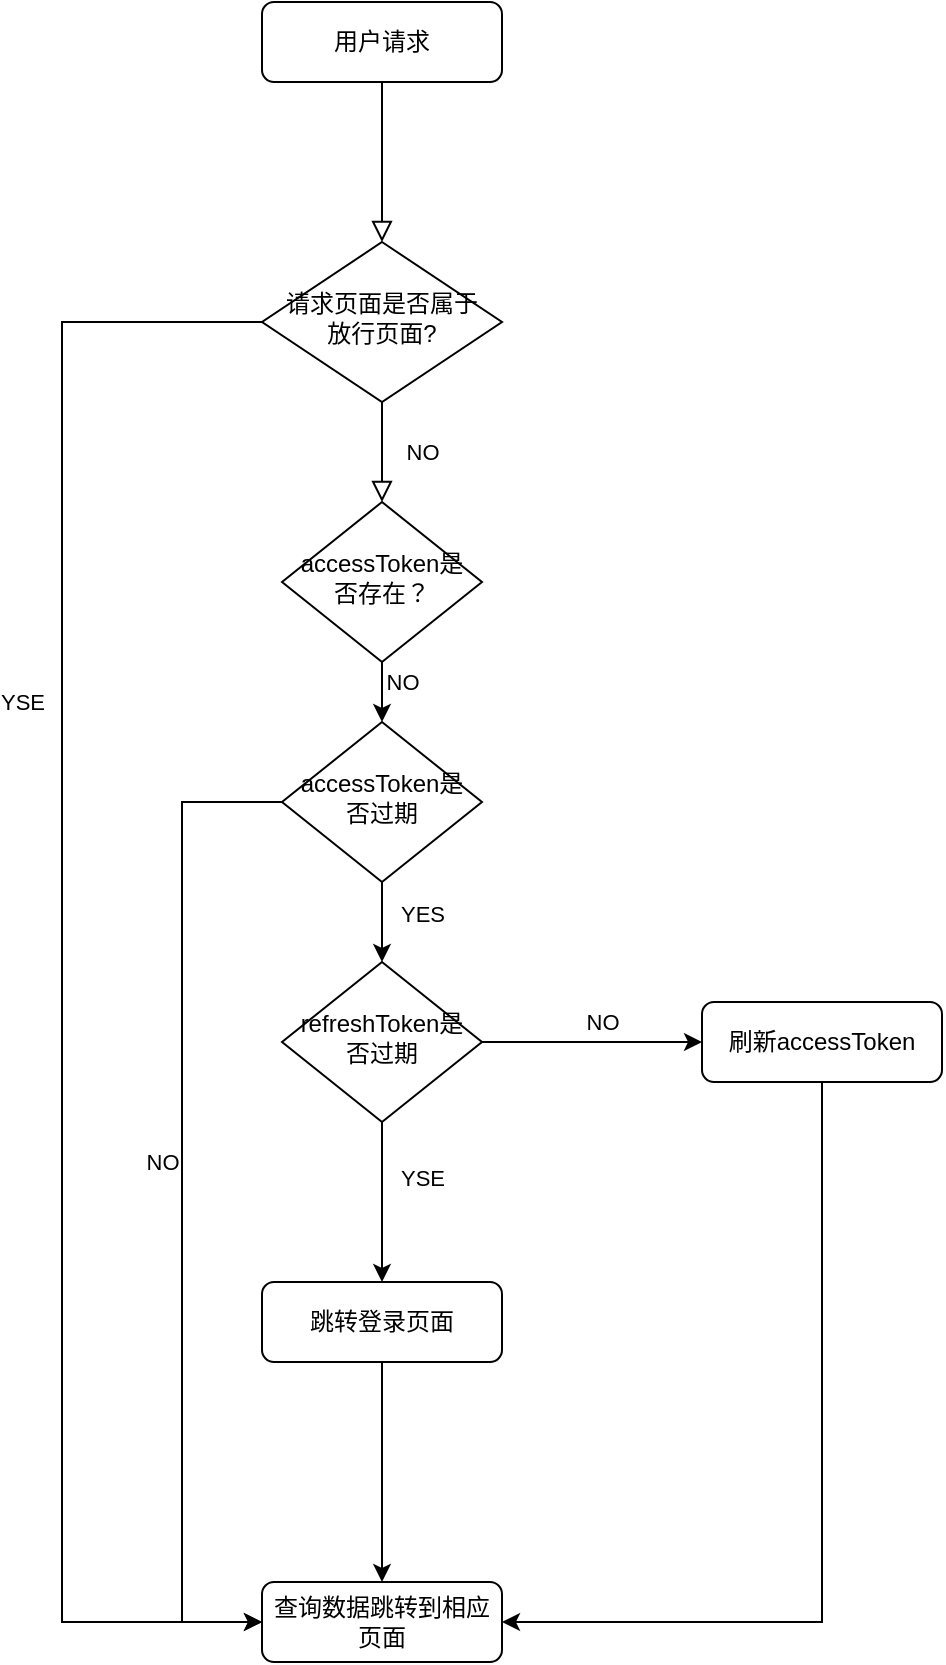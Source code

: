 <mxfile version="22.1.4" type="github">
  <diagram id="C5RBs43oDa-KdzZeNtuy" name="Page-1">
    <mxGraphModel dx="1272" dy="856" grid="1" gridSize="10" guides="1" tooltips="1" connect="1" arrows="1" fold="1" page="1" pageScale="1" pageWidth="827" pageHeight="1169" math="0" shadow="0">
      <root>
        <mxCell id="WIyWlLk6GJQsqaUBKTNV-0" />
        <mxCell id="WIyWlLk6GJQsqaUBKTNV-1" parent="WIyWlLk6GJQsqaUBKTNV-0" />
        <mxCell id="WIyWlLk6GJQsqaUBKTNV-2" value="" style="rounded=0;html=1;jettySize=auto;orthogonalLoop=1;fontSize=11;endArrow=block;endFill=0;endSize=8;strokeWidth=1;shadow=0;labelBackgroundColor=none;edgeStyle=orthogonalEdgeStyle;" parent="WIyWlLk6GJQsqaUBKTNV-1" source="WIyWlLk6GJQsqaUBKTNV-3" target="WIyWlLk6GJQsqaUBKTNV-6" edge="1">
          <mxGeometry relative="1" as="geometry" />
        </mxCell>
        <mxCell id="WIyWlLk6GJQsqaUBKTNV-3" value="用户请求" style="rounded=1;whiteSpace=wrap;html=1;fontSize=12;glass=0;strokeWidth=1;shadow=0;" parent="WIyWlLk6GJQsqaUBKTNV-1" vertex="1">
          <mxGeometry x="290" y="60" width="120" height="40" as="geometry" />
        </mxCell>
        <mxCell id="WIyWlLk6GJQsqaUBKTNV-4" value="NO" style="rounded=0;html=1;jettySize=auto;orthogonalLoop=1;fontSize=11;endArrow=block;endFill=0;endSize=8;strokeWidth=1;shadow=0;labelBackgroundColor=none;edgeStyle=orthogonalEdgeStyle;" parent="WIyWlLk6GJQsqaUBKTNV-1" source="WIyWlLk6GJQsqaUBKTNV-6" target="WIyWlLk6GJQsqaUBKTNV-10" edge="1">
          <mxGeometry y="20" relative="1" as="geometry">
            <mxPoint as="offset" />
          </mxGeometry>
        </mxCell>
        <mxCell id="wt1uEnlRrp8p04oaJtMX-10" style="edgeStyle=orthogonalEdgeStyle;rounded=0;orthogonalLoop=1;jettySize=auto;html=1;entryX=0;entryY=0.5;entryDx=0;entryDy=0;" edge="1" parent="WIyWlLk6GJQsqaUBKTNV-1" source="WIyWlLk6GJQsqaUBKTNV-6" target="wt1uEnlRrp8p04oaJtMX-5">
          <mxGeometry relative="1" as="geometry">
            <Array as="points">
              <mxPoint x="190" y="220" />
              <mxPoint x="190" y="870" />
            </Array>
          </mxGeometry>
        </mxCell>
        <mxCell id="wt1uEnlRrp8p04oaJtMX-24" value="YSE" style="edgeLabel;html=1;align=center;verticalAlign=middle;resizable=0;points=[];" vertex="1" connectable="0" parent="wt1uEnlRrp8p04oaJtMX-10">
          <mxGeometry x="-0.461" y="-3" relative="1" as="geometry">
            <mxPoint x="-17" y="61" as="offset" />
          </mxGeometry>
        </mxCell>
        <mxCell id="WIyWlLk6GJQsqaUBKTNV-6" value="请求页面是否属于&lt;br&gt;放行页面?" style="rhombus;whiteSpace=wrap;html=1;shadow=0;fontFamily=Helvetica;fontSize=12;align=center;strokeWidth=1;spacing=6;spacingTop=-4;" parent="WIyWlLk6GJQsqaUBKTNV-1" vertex="1">
          <mxGeometry x="290" y="180" width="120" height="80" as="geometry" />
        </mxCell>
        <mxCell id="wt1uEnlRrp8p04oaJtMX-17" style="edgeStyle=orthogonalEdgeStyle;rounded=0;orthogonalLoop=1;jettySize=auto;html=1;" edge="1" parent="WIyWlLk6GJQsqaUBKTNV-1" source="WIyWlLk6GJQsqaUBKTNV-10" target="wt1uEnlRrp8p04oaJtMX-0">
          <mxGeometry relative="1" as="geometry" />
        </mxCell>
        <mxCell id="wt1uEnlRrp8p04oaJtMX-19" value="NO" style="edgeLabel;html=1;align=center;verticalAlign=middle;resizable=0;points=[];" vertex="1" connectable="0" parent="wt1uEnlRrp8p04oaJtMX-17">
          <mxGeometry x="-0.62" y="3" relative="1" as="geometry">
            <mxPoint x="7" as="offset" />
          </mxGeometry>
        </mxCell>
        <mxCell id="WIyWlLk6GJQsqaUBKTNV-10" value="accessToken是否存在？" style="rhombus;whiteSpace=wrap;html=1;shadow=0;fontFamily=Helvetica;fontSize=12;align=center;strokeWidth=1;spacing=6;spacingTop=-4;" parent="WIyWlLk6GJQsqaUBKTNV-1" vertex="1">
          <mxGeometry x="300" y="310" width="100" height="80" as="geometry" />
        </mxCell>
        <mxCell id="wt1uEnlRrp8p04oaJtMX-15" style="edgeStyle=orthogonalEdgeStyle;rounded=0;orthogonalLoop=1;jettySize=auto;html=1;" edge="1" parent="WIyWlLk6GJQsqaUBKTNV-1" source="wt1uEnlRrp8p04oaJtMX-0" target="wt1uEnlRrp8p04oaJtMX-1">
          <mxGeometry relative="1" as="geometry" />
        </mxCell>
        <mxCell id="wt1uEnlRrp8p04oaJtMX-20" value="YES" style="edgeLabel;html=1;align=center;verticalAlign=middle;resizable=0;points=[];" vertex="1" connectable="0" parent="wt1uEnlRrp8p04oaJtMX-15">
          <mxGeometry x="-0.225" y="-1" relative="1" as="geometry">
            <mxPoint x="21" as="offset" />
          </mxGeometry>
        </mxCell>
        <mxCell id="wt1uEnlRrp8p04oaJtMX-16" style="edgeStyle=orthogonalEdgeStyle;rounded=0;orthogonalLoop=1;jettySize=auto;html=1;entryX=0;entryY=0.5;entryDx=0;entryDy=0;" edge="1" parent="WIyWlLk6GJQsqaUBKTNV-1" source="wt1uEnlRrp8p04oaJtMX-0" target="wt1uEnlRrp8p04oaJtMX-5">
          <mxGeometry relative="1" as="geometry">
            <Array as="points">
              <mxPoint x="250" y="460" />
              <mxPoint x="250" y="870" />
            </Array>
          </mxGeometry>
        </mxCell>
        <mxCell id="wt1uEnlRrp8p04oaJtMX-21" value="NO" style="edgeLabel;html=1;align=center;verticalAlign=middle;resizable=0;points=[];" vertex="1" connectable="0" parent="wt1uEnlRrp8p04oaJtMX-16">
          <mxGeometry x="-0.092" y="-2" relative="1" as="geometry">
            <mxPoint x="-8" y="3" as="offset" />
          </mxGeometry>
        </mxCell>
        <mxCell id="wt1uEnlRrp8p04oaJtMX-0" value="accessToken是否过期" style="rhombus;whiteSpace=wrap;html=1;shadow=0;fontFamily=Helvetica;fontSize=12;align=center;strokeWidth=1;spacing=6;spacingTop=-4;" vertex="1" parent="WIyWlLk6GJQsqaUBKTNV-1">
          <mxGeometry x="300" y="420" width="100" height="80" as="geometry" />
        </mxCell>
        <mxCell id="wt1uEnlRrp8p04oaJtMX-12" style="edgeStyle=orthogonalEdgeStyle;rounded=0;orthogonalLoop=1;jettySize=auto;html=1;" edge="1" parent="WIyWlLk6GJQsqaUBKTNV-1" source="wt1uEnlRrp8p04oaJtMX-1" target="wt1uEnlRrp8p04oaJtMX-3">
          <mxGeometry relative="1" as="geometry" />
        </mxCell>
        <mxCell id="wt1uEnlRrp8p04oaJtMX-22" value="YSE" style="edgeLabel;html=1;align=center;verticalAlign=middle;resizable=0;points=[];" vertex="1" connectable="0" parent="wt1uEnlRrp8p04oaJtMX-12">
          <mxGeometry x="-0.3" y="2" relative="1" as="geometry">
            <mxPoint x="18" as="offset" />
          </mxGeometry>
        </mxCell>
        <mxCell id="wt1uEnlRrp8p04oaJtMX-13" value="NO" style="edgeStyle=orthogonalEdgeStyle;rounded=0;orthogonalLoop=1;jettySize=auto;html=1;entryX=0;entryY=0.5;entryDx=0;entryDy=0;" edge="1" parent="WIyWlLk6GJQsqaUBKTNV-1" source="wt1uEnlRrp8p04oaJtMX-1" target="wt1uEnlRrp8p04oaJtMX-4">
          <mxGeometry x="0.091" y="10" relative="1" as="geometry">
            <mxPoint as="offset" />
          </mxGeometry>
        </mxCell>
        <mxCell id="wt1uEnlRrp8p04oaJtMX-1" value="refreshToken是否过期" style="rhombus;whiteSpace=wrap;html=1;shadow=0;fontFamily=Helvetica;fontSize=12;align=center;strokeWidth=1;spacing=6;spacingTop=-4;" vertex="1" parent="WIyWlLk6GJQsqaUBKTNV-1">
          <mxGeometry x="300" y="540" width="100" height="80" as="geometry" />
        </mxCell>
        <mxCell id="wt1uEnlRrp8p04oaJtMX-11" style="edgeStyle=orthogonalEdgeStyle;rounded=0;orthogonalLoop=1;jettySize=auto;html=1;entryX=0.5;entryY=0;entryDx=0;entryDy=0;" edge="1" parent="WIyWlLk6GJQsqaUBKTNV-1" source="wt1uEnlRrp8p04oaJtMX-3" target="wt1uEnlRrp8p04oaJtMX-5">
          <mxGeometry relative="1" as="geometry" />
        </mxCell>
        <mxCell id="wt1uEnlRrp8p04oaJtMX-3" value="跳转登录页面" style="rounded=1;whiteSpace=wrap;html=1;fontSize=12;glass=0;strokeWidth=1;shadow=0;" vertex="1" parent="WIyWlLk6GJQsqaUBKTNV-1">
          <mxGeometry x="290" y="700" width="120" height="40" as="geometry" />
        </mxCell>
        <mxCell id="wt1uEnlRrp8p04oaJtMX-14" style="edgeStyle=orthogonalEdgeStyle;rounded=0;orthogonalLoop=1;jettySize=auto;html=1;entryX=1;entryY=0.5;entryDx=0;entryDy=0;" edge="1" parent="WIyWlLk6GJQsqaUBKTNV-1" source="wt1uEnlRrp8p04oaJtMX-4" target="wt1uEnlRrp8p04oaJtMX-5">
          <mxGeometry relative="1" as="geometry">
            <Array as="points">
              <mxPoint x="570" y="870" />
            </Array>
          </mxGeometry>
        </mxCell>
        <mxCell id="wt1uEnlRrp8p04oaJtMX-4" value="刷新accessToken" style="rounded=1;whiteSpace=wrap;html=1;fontSize=12;glass=0;strokeWidth=1;shadow=0;" vertex="1" parent="WIyWlLk6GJQsqaUBKTNV-1">
          <mxGeometry x="510" y="560" width="120" height="40" as="geometry" />
        </mxCell>
        <mxCell id="wt1uEnlRrp8p04oaJtMX-5" value="查询数据跳转到相应页面" style="rounded=1;whiteSpace=wrap;html=1;fontSize=12;glass=0;strokeWidth=1;shadow=0;" vertex="1" parent="WIyWlLk6GJQsqaUBKTNV-1">
          <mxGeometry x="290" y="850" width="120" height="40" as="geometry" />
        </mxCell>
      </root>
    </mxGraphModel>
  </diagram>
</mxfile>
